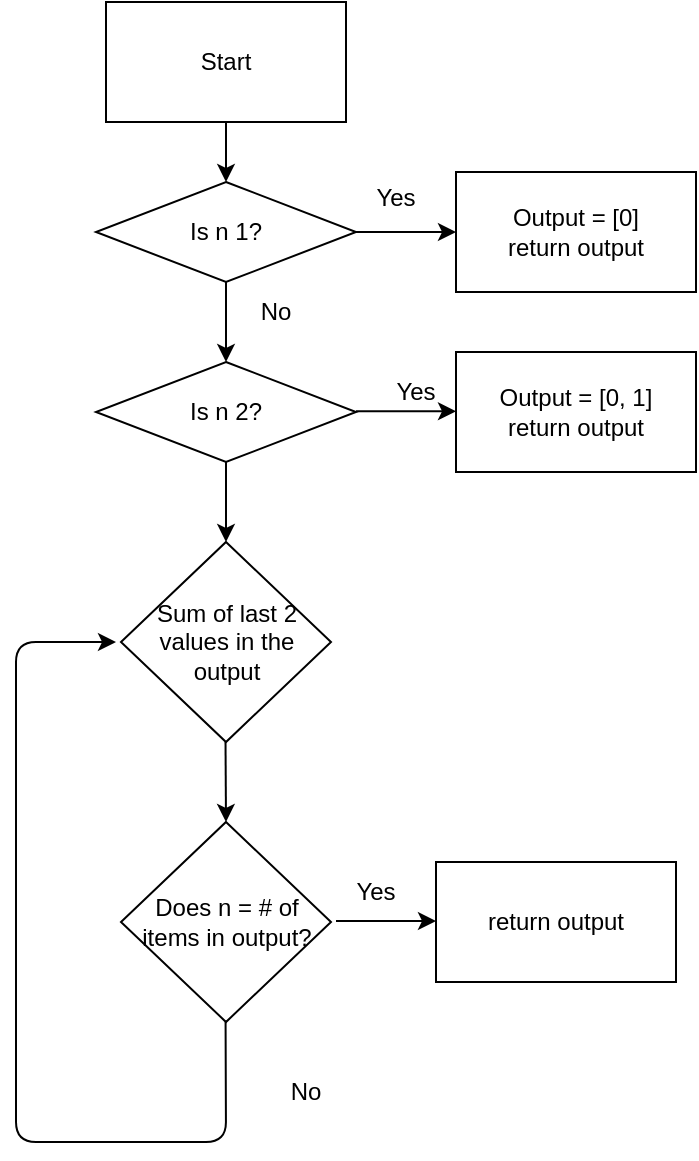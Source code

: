 <mxfile>
    <diagram id="h5CibGcCjGCQMcE27SJn" name="Page-1">
        <mxGraphModel dx="764" dy="863" grid="1" gridSize="10" guides="1" tooltips="1" connect="1" arrows="1" fold="1" page="1" pageScale="1" pageWidth="850" pageHeight="1100" math="0" shadow="0">
            <root>
                <mxCell id="0"/>
                <mxCell id="1" parent="0"/>
                <mxCell id="2" value="Start" style="rounded=0;whiteSpace=wrap;html=1;" vertex="1" parent="1">
                    <mxGeometry x="305" y="10" width="120" height="60" as="geometry"/>
                </mxCell>
                <mxCell id="4" value="" style="endArrow=classic;html=1;entryX=0.5;entryY=0;entryDx=0;entryDy=0;exitX=0.5;exitY=1;exitDx=0;exitDy=0;" edge="1" parent="1" source="2">
                    <mxGeometry width="50" height="50" relative="1" as="geometry">
                        <mxPoint x="365" y="70" as="sourcePoint"/>
                        <mxPoint x="365" y="100" as="targetPoint"/>
                    </mxGeometry>
                </mxCell>
                <mxCell id="5" value="Is n 1?" style="rhombus;whiteSpace=wrap;html=1;" vertex="1" parent="1">
                    <mxGeometry x="300" y="100" width="130" height="50" as="geometry"/>
                </mxCell>
                <mxCell id="7" value="Is n 2?" style="rhombus;whiteSpace=wrap;html=1;" vertex="1" parent="1">
                    <mxGeometry x="300" y="190" width="130" height="50" as="geometry"/>
                </mxCell>
                <mxCell id="8" value="Output = [0]&lt;br&gt;return output" style="rounded=0;whiteSpace=wrap;html=1;" vertex="1" parent="1">
                    <mxGeometry x="480" y="95" width="120" height="60" as="geometry"/>
                </mxCell>
                <mxCell id="9" value="" style="endArrow=classic;html=1;entryX=0;entryY=0.5;entryDx=0;entryDy=0;exitX=1;exitY=0.5;exitDx=0;exitDy=0;" edge="1" parent="1" source="5" target="8">
                    <mxGeometry width="50" height="50" relative="1" as="geometry">
                        <mxPoint x="375" y="80" as="sourcePoint"/>
                        <mxPoint x="375" y="110" as="targetPoint"/>
                    </mxGeometry>
                </mxCell>
                <mxCell id="10" value="" style="endArrow=classic;html=1;entryX=0.5;entryY=0;entryDx=0;entryDy=0;exitX=0.5;exitY=1;exitDx=0;exitDy=0;" edge="1" parent="1" source="5" target="7">
                    <mxGeometry width="50" height="50" relative="1" as="geometry">
                        <mxPoint x="360" y="150" as="sourcePoint"/>
                        <mxPoint x="385" y="120" as="targetPoint"/>
                    </mxGeometry>
                </mxCell>
                <mxCell id="12" value="Yes" style="text;html=1;strokeColor=none;fillColor=none;align=center;verticalAlign=middle;whiteSpace=wrap;rounded=0;" vertex="1" parent="1">
                    <mxGeometry x="420" y="95" width="60" height="25" as="geometry"/>
                </mxCell>
                <mxCell id="13" value="No" style="text;html=1;strokeColor=none;fillColor=none;align=center;verticalAlign=middle;whiteSpace=wrap;rounded=0;" vertex="1" parent="1">
                    <mxGeometry x="360" y="150" width="60" height="30" as="geometry"/>
                </mxCell>
                <mxCell id="19" value="Yes" style="text;html=1;strokeColor=none;fillColor=none;align=center;verticalAlign=middle;whiteSpace=wrap;rounded=0;" vertex="1" parent="1">
                    <mxGeometry x="430" y="190" width="60" height="30" as="geometry"/>
                </mxCell>
                <mxCell id="20" value="" style="endArrow=classic;html=1;entryX=0;entryY=0.5;entryDx=0;entryDy=0;exitX=1;exitY=0.5;exitDx=0;exitDy=0;" edge="1" parent="1">
                    <mxGeometry width="50" height="50" relative="1" as="geometry">
                        <mxPoint x="430.0" y="214.63" as="sourcePoint"/>
                        <mxPoint x="480" y="214.63" as="targetPoint"/>
                    </mxGeometry>
                </mxCell>
                <mxCell id="21" value="Output = [0, 1]&lt;br&gt;return output" style="rounded=0;whiteSpace=wrap;html=1;" vertex="1" parent="1">
                    <mxGeometry x="480" y="185" width="120" height="60" as="geometry"/>
                </mxCell>
                <mxCell id="22" value="" style="endArrow=classic;html=1;entryX=0.5;entryY=0;entryDx=0;entryDy=0;exitX=0.5;exitY=1;exitDx=0;exitDy=0;" edge="1" parent="1">
                    <mxGeometry width="50" height="50" relative="1" as="geometry">
                        <mxPoint x="365" y="240" as="sourcePoint"/>
                        <mxPoint x="365" y="280" as="targetPoint"/>
                    </mxGeometry>
                </mxCell>
                <mxCell id="23" value="No" style="text;html=1;strokeColor=none;fillColor=none;align=center;verticalAlign=middle;whiteSpace=wrap;rounded=0;" vertex="1" parent="1">
                    <mxGeometry x="380" y="540" width="50" height="30" as="geometry"/>
                </mxCell>
                <mxCell id="24" value="Sum of last 2 values in the output" style="rhombus;whiteSpace=wrap;html=1;" vertex="1" parent="1">
                    <mxGeometry x="312.5" y="280" width="105" height="100" as="geometry"/>
                </mxCell>
                <mxCell id="25" value="Does n = # of items in output?" style="rhombus;whiteSpace=wrap;html=1;" vertex="1" parent="1">
                    <mxGeometry x="312.5" y="420" width="105" height="100" as="geometry"/>
                </mxCell>
                <mxCell id="26" value="" style="endArrow=classic;html=1;exitX=0.5;exitY=1;exitDx=0;exitDy=0;" edge="1" parent="1">
                    <mxGeometry width="50" height="50" relative="1" as="geometry">
                        <mxPoint x="364.76" y="380" as="sourcePoint"/>
                        <mxPoint x="365" y="420" as="targetPoint"/>
                    </mxGeometry>
                </mxCell>
                <mxCell id="27" value="" style="endArrow=classic;html=1;entryX=0;entryY=0.5;entryDx=0;entryDy=0;exitX=1;exitY=0.5;exitDx=0;exitDy=0;" edge="1" parent="1">
                    <mxGeometry width="50" height="50" relative="1" as="geometry">
                        <mxPoint x="420.0" y="469.5" as="sourcePoint"/>
                        <mxPoint x="470" y="469.5" as="targetPoint"/>
                    </mxGeometry>
                </mxCell>
                <mxCell id="28" value="return output" style="rounded=0;whiteSpace=wrap;html=1;" vertex="1" parent="1">
                    <mxGeometry x="470" y="440" width="120" height="60" as="geometry"/>
                </mxCell>
                <mxCell id="29" value="Yes" style="text;html=1;strokeColor=none;fillColor=none;align=center;verticalAlign=middle;whiteSpace=wrap;rounded=0;" vertex="1" parent="1">
                    <mxGeometry x="410" y="440" width="60" height="30" as="geometry"/>
                </mxCell>
                <mxCell id="30" value="" style="endArrow=classic;html=1;exitX=0.5;exitY=1;exitDx=0;exitDy=0;" edge="1" parent="1">
                    <mxGeometry width="50" height="50" relative="1" as="geometry">
                        <mxPoint x="364.79" y="520" as="sourcePoint"/>
                        <mxPoint x="310" y="330" as="targetPoint"/>
                        <Array as="points">
                            <mxPoint x="365" y="580"/>
                            <mxPoint x="260" y="580"/>
                            <mxPoint x="260" y="330"/>
                        </Array>
                    </mxGeometry>
                </mxCell>
            </root>
        </mxGraphModel>
    </diagram>
</mxfile>